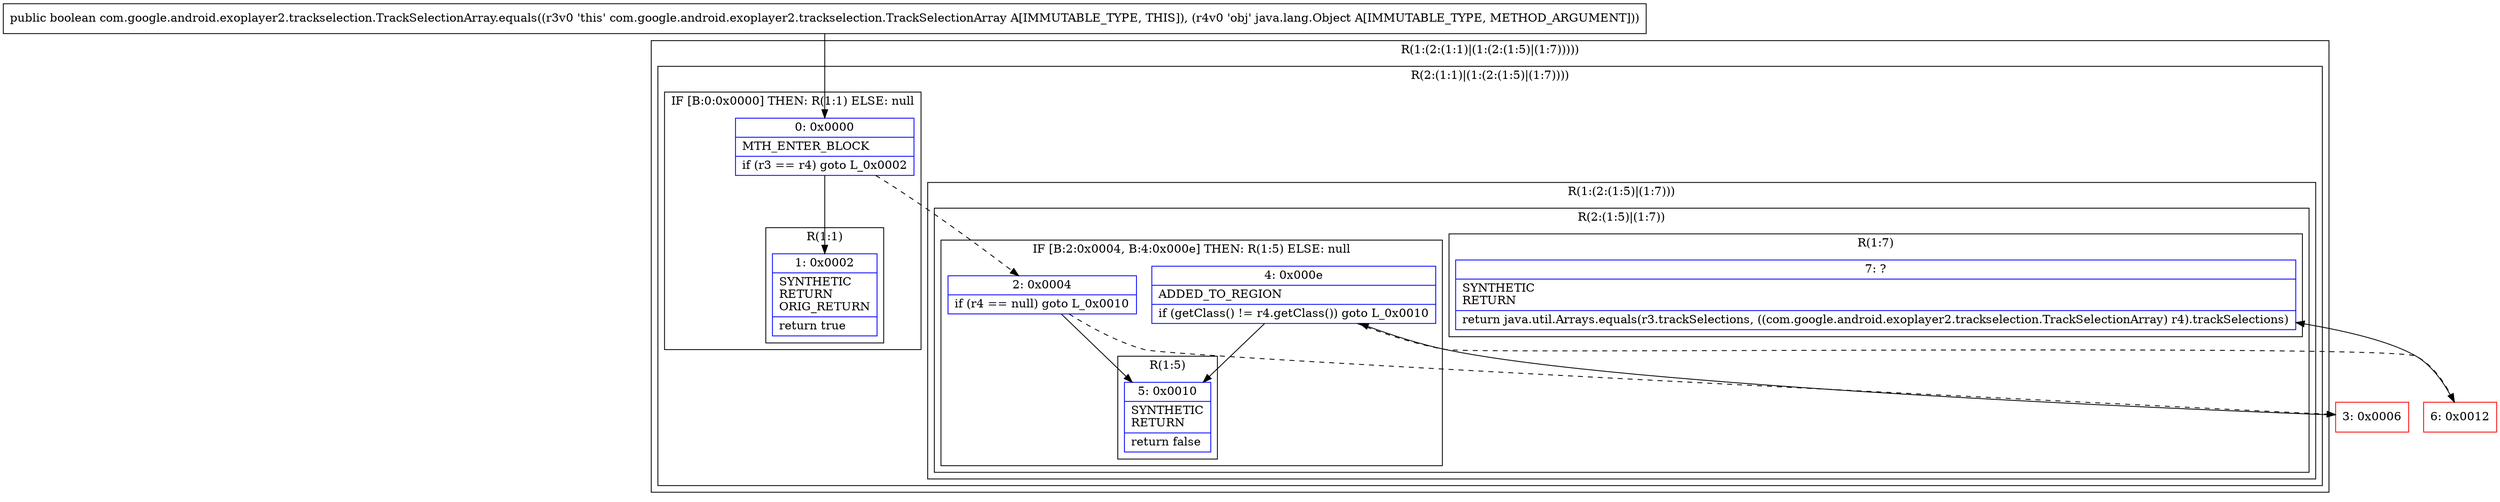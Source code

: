 digraph "CFG forcom.google.android.exoplayer2.trackselection.TrackSelectionArray.equals(Ljava\/lang\/Object;)Z" {
subgraph cluster_Region_1880160952 {
label = "R(1:(2:(1:1)|(1:(2:(1:5)|(1:7)))))";
node [shape=record,color=blue];
subgraph cluster_Region_293821675 {
label = "R(2:(1:1)|(1:(2:(1:5)|(1:7))))";
node [shape=record,color=blue];
subgraph cluster_IfRegion_1933081739 {
label = "IF [B:0:0x0000] THEN: R(1:1) ELSE: null";
node [shape=record,color=blue];
Node_0 [shape=record,label="{0\:\ 0x0000|MTH_ENTER_BLOCK\l|if (r3 == r4) goto L_0x0002\l}"];
subgraph cluster_Region_274196396 {
label = "R(1:1)";
node [shape=record,color=blue];
Node_1 [shape=record,label="{1\:\ 0x0002|SYNTHETIC\lRETURN\lORIG_RETURN\l|return true\l}"];
}
}
subgraph cluster_Region_1743063588 {
label = "R(1:(2:(1:5)|(1:7)))";
node [shape=record,color=blue];
subgraph cluster_Region_1821013559 {
label = "R(2:(1:5)|(1:7))";
node [shape=record,color=blue];
subgraph cluster_IfRegion_1550226185 {
label = "IF [B:2:0x0004, B:4:0x000e] THEN: R(1:5) ELSE: null";
node [shape=record,color=blue];
Node_2 [shape=record,label="{2\:\ 0x0004|if (r4 == null) goto L_0x0010\l}"];
Node_4 [shape=record,label="{4\:\ 0x000e|ADDED_TO_REGION\l|if (getClass() != r4.getClass()) goto L_0x0010\l}"];
subgraph cluster_Region_1931699630 {
label = "R(1:5)";
node [shape=record,color=blue];
Node_5 [shape=record,label="{5\:\ 0x0010|SYNTHETIC\lRETURN\l|return false\l}"];
}
}
subgraph cluster_Region_1012458948 {
label = "R(1:7)";
node [shape=record,color=blue];
Node_7 [shape=record,label="{7\:\ ?|SYNTHETIC\lRETURN\l|return java.util.Arrays.equals(r3.trackSelections, ((com.google.android.exoplayer2.trackselection.TrackSelectionArray) r4).trackSelections)\l}"];
}
}
}
}
}
Node_3 [shape=record,color=red,label="{3\:\ 0x0006}"];
Node_6 [shape=record,color=red,label="{6\:\ 0x0012}"];
MethodNode[shape=record,label="{public boolean com.google.android.exoplayer2.trackselection.TrackSelectionArray.equals((r3v0 'this' com.google.android.exoplayer2.trackselection.TrackSelectionArray A[IMMUTABLE_TYPE, THIS]), (r4v0 'obj' java.lang.Object A[IMMUTABLE_TYPE, METHOD_ARGUMENT])) }"];
MethodNode -> Node_0;
Node_0 -> Node_1;
Node_0 -> Node_2[style=dashed];
Node_2 -> Node_3[style=dashed];
Node_2 -> Node_5;
Node_4 -> Node_5;
Node_4 -> Node_6[style=dashed];
Node_3 -> Node_4;
Node_6 -> Node_7;
}

